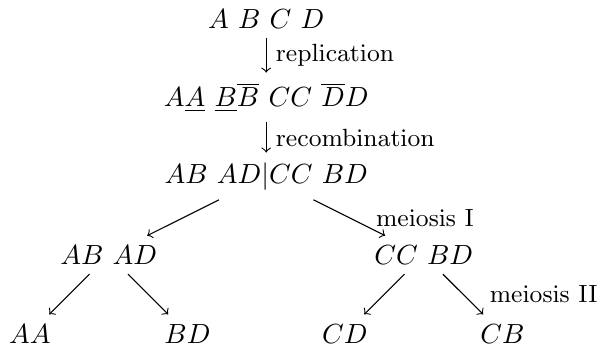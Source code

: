 \documentclass[tikz]{standalone}
\begin{document}
\begin{tikzpicture}
\node (n1) at (0, 5) [] {$A\ B\ C\ D$};
\node (n2) at (0, 4) [] {$A\underline{A}\ \underline{B}\overline{B}\ CC\ \overline{D}D$};
\node (n3) at (0, 3) [] {$AB\ AD | CC\ BD$};
\node (n4) at (-2, 2) [] {$AB\ AD$};
\node (n5) at ( 2, 2) [] {$CC\ BD$};
\node (n6) at (-3, 1) [] {$AA$};
\node (n7) at (-1, 1) [] {$BD$};
\node (n8) at ( 3, 1) [] {$CB$};
\node (n9) at ( 1, 1) [] {$CD$};
\draw[->] (n1) -- (n2) node [right,midway] {\small replication};
\draw[->] (n2) -- (n3) node [right,midway] {\small recombination};
\draw[->] (n3) -- (n4);
\draw[->] (n3) -- (n5) node [right,midway] {\small \ \ meiosis I};
\draw[->] (n5) -- (n8) node [right,midway] {\small \ \ meiosis II};
\draw[->] (n5) -- (n9);
\draw[->] (n4) -- (n6);
\draw[->] (n4) -- (n7);
\end{tikzpicture}
\end{document}
